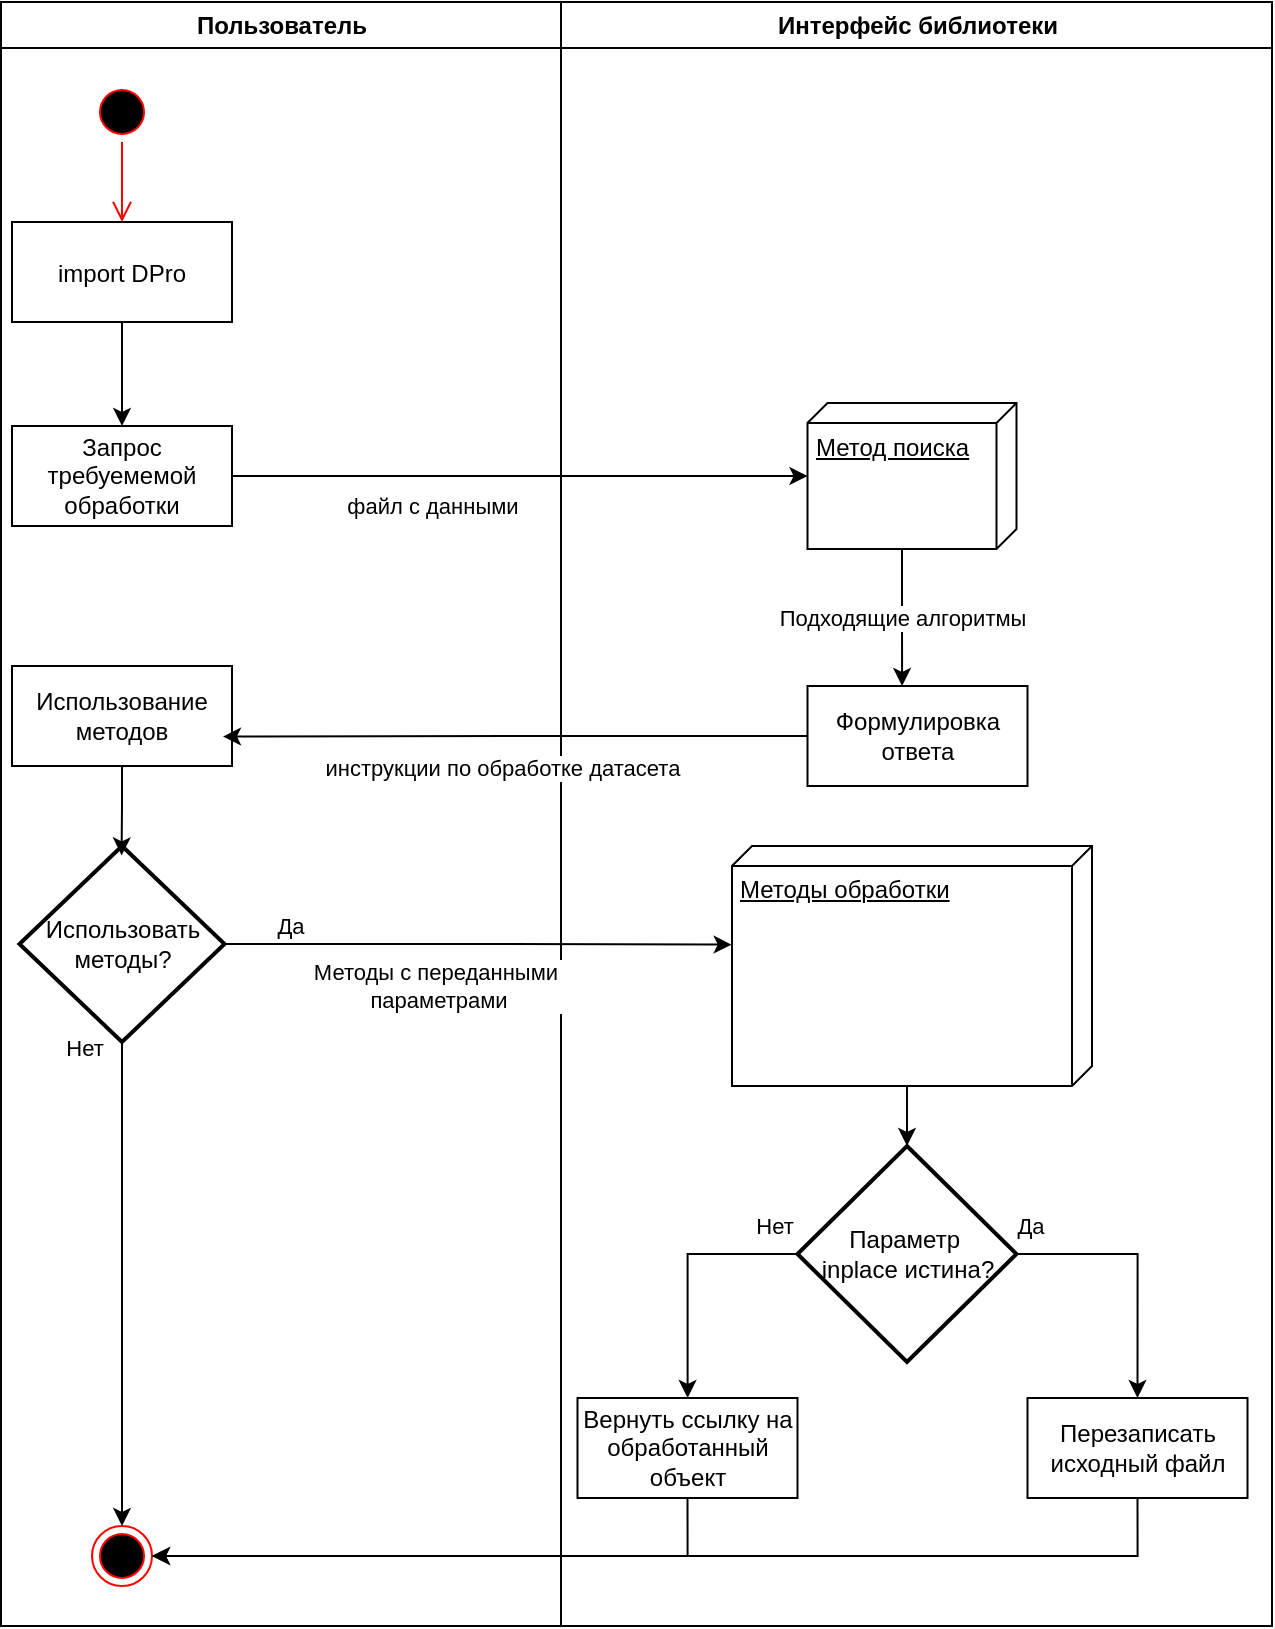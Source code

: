 <mxfile version="26.1.1">
  <diagram name="Page-1" id="e7e014a7-5840-1c2e-5031-d8a46d1fe8dd">
    <mxGraphModel dx="819" dy="451" grid="1" gridSize="10" guides="1" tooltips="1" connect="1" arrows="1" fold="1" page="1" pageScale="1" pageWidth="1169" pageHeight="826" background="none" math="0" shadow="0">
      <root>
        <mxCell id="0" />
        <mxCell id="1" parent="0" />
        <mxCell id="2" value="Пользователь" style="swimlane;whiteSpace=wrap;startSize=23;" parent="1" vertex="1">
          <mxGeometry x="164.5" y="128" width="280" height="812" as="geometry" />
        </mxCell>
        <mxCell id="5" value="" style="ellipse;shape=startState;fillColor=#000000;strokeColor=#ff0000;" parent="2" vertex="1">
          <mxGeometry x="45.5" y="40" width="30" height="30" as="geometry" />
        </mxCell>
        <mxCell id="6" value="" style="edgeStyle=elbowEdgeStyle;elbow=horizontal;verticalAlign=bottom;endArrow=open;endSize=8;strokeColor=#FF0000;endFill=1;rounded=0" parent="2" source="5" target="7" edge="1">
          <mxGeometry x="100" y="40" as="geometry">
            <mxPoint x="115" y="110" as="targetPoint" />
          </mxGeometry>
        </mxCell>
        <mxCell id="Www_5-nyKny7o5BCBHuy-46" style="edgeStyle=orthogonalEdgeStyle;rounded=0;orthogonalLoop=1;jettySize=auto;html=1;exitX=0.5;exitY=1;exitDx=0;exitDy=0;entryX=0.5;entryY=0;entryDx=0;entryDy=0;" edge="1" parent="2" source="7" target="Www_5-nyKny7o5BCBHuy-42">
          <mxGeometry relative="1" as="geometry" />
        </mxCell>
        <mxCell id="7" value="import DPro" style="" parent="2" vertex="1">
          <mxGeometry x="5.5" y="110" width="110" height="50" as="geometry" />
        </mxCell>
        <mxCell id="Www_5-nyKny7o5BCBHuy-42" value="Запрос требуемемой обработки" style="html=1;whiteSpace=wrap;" vertex="1" parent="2">
          <mxGeometry x="5.5" y="212" width="110" height="50" as="geometry" />
        </mxCell>
        <mxCell id="Www_5-nyKny7o5BCBHuy-63" value="Использование методов" style="html=1;whiteSpace=wrap;" vertex="1" parent="2">
          <mxGeometry x="5.5" y="332" width="110" height="50" as="geometry" />
        </mxCell>
        <mxCell id="Www_5-nyKny7o5BCBHuy-82" style="edgeStyle=orthogonalEdgeStyle;rounded=0;orthogonalLoop=1;jettySize=auto;html=1;exitX=0.5;exitY=1;exitDx=0;exitDy=0;exitPerimeter=0;entryX=0.5;entryY=0;entryDx=0;entryDy=0;" edge="1" parent="2" source="Www_5-nyKny7o5BCBHuy-70" target="Www_5-nyKny7o5BCBHuy-81">
          <mxGeometry relative="1" as="geometry" />
        </mxCell>
        <mxCell id="Www_5-nyKny7o5BCBHuy-84" value="Нет" style="edgeLabel;html=1;align=center;verticalAlign=middle;resizable=0;points=[];" vertex="1" connectable="0" parent="Www_5-nyKny7o5BCBHuy-82">
          <mxGeometry x="-0.931" relative="1" as="geometry">
            <mxPoint x="-19" y="-6" as="offset" />
          </mxGeometry>
        </mxCell>
        <mxCell id="Www_5-nyKny7o5BCBHuy-70" value="Использовать методы?" style="strokeWidth=2;html=1;shape=mxgraph.flowchart.decision;whiteSpace=wrap;" vertex="1" parent="2">
          <mxGeometry x="9.25" y="422" width="102.5" height="98" as="geometry" />
        </mxCell>
        <mxCell id="Www_5-nyKny7o5BCBHuy-72" style="edgeStyle=orthogonalEdgeStyle;rounded=0;orthogonalLoop=1;jettySize=auto;html=1;exitX=0.5;exitY=1;exitDx=0;exitDy=0;entryX=0.498;entryY=0.048;entryDx=0;entryDy=0;entryPerimeter=0;" edge="1" parent="2" source="Www_5-nyKny7o5BCBHuy-63" target="Www_5-nyKny7o5BCBHuy-70">
          <mxGeometry relative="1" as="geometry" />
        </mxCell>
        <mxCell id="Www_5-nyKny7o5BCBHuy-81" value="" style="ellipse;html=1;shape=endState;fillColor=#000000;strokeColor=#ff0000;" vertex="1" parent="2">
          <mxGeometry x="45.5" y="762" width="30" height="30" as="geometry" />
        </mxCell>
        <mxCell id="3" value="Интерфейс библиотеки" style="swimlane;whiteSpace=wrap" parent="1" vertex="1">
          <mxGeometry x="444.5" y="128" width="355.5" height="812" as="geometry" />
        </mxCell>
        <mxCell id="Www_5-nyKny7o5BCBHuy-57" value="Метод поиска" style="verticalAlign=top;align=left;spacingTop=8;spacingLeft=2;spacingRight=12;shape=cube;size=10;direction=south;fontStyle=4;html=1;whiteSpace=wrap;" vertex="1" parent="3">
          <mxGeometry x="123.25" y="200.5" width="104.5" height="73" as="geometry" />
        </mxCell>
        <mxCell id="Www_5-nyKny7o5BCBHuy-61" value="Формулировка ответа" style="html=1;whiteSpace=wrap;" vertex="1" parent="3">
          <mxGeometry x="123.25" y="342" width="110" height="50" as="geometry" />
        </mxCell>
        <mxCell id="Www_5-nyKny7o5BCBHuy-62" style="edgeStyle=orthogonalEdgeStyle;rounded=0;orthogonalLoop=1;jettySize=auto;html=1;exitX=0;exitY=0;exitDx=73;exitDy=57.25;exitPerimeter=0;entryX=0.43;entryY=0;entryDx=0;entryDy=0;entryPerimeter=0;" edge="1" parent="3" source="Www_5-nyKny7o5BCBHuy-57" target="Www_5-nyKny7o5BCBHuy-61">
          <mxGeometry relative="1" as="geometry" />
        </mxCell>
        <mxCell id="Www_5-nyKny7o5BCBHuy-66" value="Подходящие алгоритмы" style="edgeLabel;html=1;align=center;verticalAlign=middle;resizable=0;points=[];" vertex="1" connectable="0" parent="Www_5-nyKny7o5BCBHuy-62">
          <mxGeometry x="-0.014" relative="1" as="geometry">
            <mxPoint as="offset" />
          </mxGeometry>
        </mxCell>
        <mxCell id="Www_5-nyKny7o5BCBHuy-76" value="Методы обработки" style="verticalAlign=top;align=left;spacingTop=8;spacingLeft=2;spacingRight=12;shape=cube;size=10;direction=south;fontStyle=4;html=1;whiteSpace=wrap;" vertex="1" parent="3">
          <mxGeometry x="85.5" y="422" width="180" height="120" as="geometry" />
        </mxCell>
        <mxCell id="Www_5-nyKny7o5BCBHuy-87" style="edgeStyle=orthogonalEdgeStyle;rounded=0;orthogonalLoop=1;jettySize=auto;html=1;exitX=1;exitY=0.5;exitDx=0;exitDy=0;exitPerimeter=0;entryX=0.5;entryY=0;entryDx=0;entryDy=0;" edge="1" parent="3" source="Www_5-nyKny7o5BCBHuy-79" target="Www_5-nyKny7o5BCBHuy-86">
          <mxGeometry relative="1" as="geometry" />
        </mxCell>
        <mxCell id="Www_5-nyKny7o5BCBHuy-88" value="Да" style="edgeLabel;html=1;align=center;verticalAlign=middle;resizable=0;points=[];" vertex="1" connectable="0" parent="Www_5-nyKny7o5BCBHuy-87">
          <mxGeometry x="-0.773" y="2" relative="1" as="geometry">
            <mxPoint x="-9" y="-12" as="offset" />
          </mxGeometry>
        </mxCell>
        <mxCell id="Www_5-nyKny7o5BCBHuy-90" style="edgeStyle=orthogonalEdgeStyle;rounded=0;orthogonalLoop=1;jettySize=auto;html=1;exitX=0;exitY=0.5;exitDx=0;exitDy=0;exitPerimeter=0;" edge="1" parent="3" source="Www_5-nyKny7o5BCBHuy-79" target="Www_5-nyKny7o5BCBHuy-89">
          <mxGeometry relative="1" as="geometry" />
        </mxCell>
        <mxCell id="Www_5-nyKny7o5BCBHuy-91" value="Нет" style="edgeLabel;html=1;align=center;verticalAlign=middle;resizable=0;points=[];" vertex="1" connectable="0" parent="Www_5-nyKny7o5BCBHuy-90">
          <mxGeometry x="-0.522" y="1" relative="1" as="geometry">
            <mxPoint x="18" y="-15" as="offset" />
          </mxGeometry>
        </mxCell>
        <mxCell id="Www_5-nyKny7o5BCBHuy-79" value="&lt;div&gt;Параметр&amp;nbsp;&lt;/div&gt;&lt;div&gt;inplace истина?&lt;/div&gt;" style="strokeWidth=2;html=1;shape=mxgraph.flowchart.decision;whiteSpace=wrap;" vertex="1" parent="3">
          <mxGeometry x="118.25" y="572" width="109.5" height="108" as="geometry" />
        </mxCell>
        <mxCell id="Www_5-nyKny7o5BCBHuy-80" style="edgeStyle=orthogonalEdgeStyle;rounded=0;orthogonalLoop=1;jettySize=auto;html=1;exitX=0;exitY=0;exitDx=120;exitDy=95;exitPerimeter=0;entryX=0.5;entryY=0;entryDx=0;entryDy=0;entryPerimeter=0;" edge="1" parent="3" source="Www_5-nyKny7o5BCBHuy-76" target="Www_5-nyKny7o5BCBHuy-79">
          <mxGeometry relative="1" as="geometry" />
        </mxCell>
        <mxCell id="Www_5-nyKny7o5BCBHuy-86" value="Перезаписать исходный файл" style="html=1;whiteSpace=wrap;" vertex="1" parent="3">
          <mxGeometry x="233.25" y="698" width="110" height="50" as="geometry" />
        </mxCell>
        <mxCell id="Www_5-nyKny7o5BCBHuy-89" value="Вернуть ссылку на обработанный объект" style="html=1;whiteSpace=wrap;" vertex="1" parent="3">
          <mxGeometry x="8.25" y="698" width="110" height="50" as="geometry" />
        </mxCell>
        <mxCell id="Www_5-nyKny7o5BCBHuy-58" style="edgeStyle=orthogonalEdgeStyle;rounded=0;orthogonalLoop=1;jettySize=auto;html=1;exitX=1;exitY=0.5;exitDx=0;exitDy=0;" edge="1" parent="1" source="Www_5-nyKny7o5BCBHuy-42" target="Www_5-nyKny7o5BCBHuy-57">
          <mxGeometry relative="1" as="geometry" />
        </mxCell>
        <mxCell id="Www_5-nyKny7o5BCBHuy-65" value="файл с данными" style="edgeLabel;html=1;align=center;verticalAlign=middle;resizable=0;points=[];" vertex="1" connectable="0" parent="Www_5-nyKny7o5BCBHuy-58">
          <mxGeometry x="-0.403" y="1" relative="1" as="geometry">
            <mxPoint x="14" y="16" as="offset" />
          </mxGeometry>
        </mxCell>
        <mxCell id="Www_5-nyKny7o5BCBHuy-64" style="edgeStyle=orthogonalEdgeStyle;rounded=0;orthogonalLoop=1;jettySize=auto;html=1;exitX=0;exitY=0.5;exitDx=0;exitDy=0;entryX=0.959;entryY=0.706;entryDx=0;entryDy=0;entryPerimeter=0;" edge="1" parent="1" source="Www_5-nyKny7o5BCBHuy-61" target="Www_5-nyKny7o5BCBHuy-63">
          <mxGeometry relative="1" as="geometry" />
        </mxCell>
        <mxCell id="Www_5-nyKny7o5BCBHuy-67" value="инструкции по обработке датасета" style="edgeLabel;html=1;align=center;verticalAlign=middle;resizable=0;points=[];" vertex="1" connectable="0" parent="Www_5-nyKny7o5BCBHuy-64">
          <mxGeometry x="0.395" y="2" relative="1" as="geometry">
            <mxPoint x="51" y="13" as="offset" />
          </mxGeometry>
        </mxCell>
        <mxCell id="Www_5-nyKny7o5BCBHuy-77" style="edgeStyle=orthogonalEdgeStyle;rounded=0;orthogonalLoop=1;jettySize=auto;html=1;exitX=1;exitY=0.5;exitDx=0;exitDy=0;exitPerimeter=0;entryX=0.411;entryY=1.001;entryDx=0;entryDy=0;entryPerimeter=0;" edge="1" parent="1" source="Www_5-nyKny7o5BCBHuy-70" target="Www_5-nyKny7o5BCBHuy-76">
          <mxGeometry relative="1" as="geometry" />
        </mxCell>
        <mxCell id="Www_5-nyKny7o5BCBHuy-78" value="&lt;div&gt;Методы с переданными&amp;nbsp;&lt;/div&gt;&lt;div&gt;параметрами&lt;/div&gt;" style="edgeLabel;html=1;align=center;verticalAlign=middle;resizable=0;points=[];" vertex="1" connectable="0" parent="Www_5-nyKny7o5BCBHuy-77">
          <mxGeometry x="-0.354" y="-2" relative="1" as="geometry">
            <mxPoint x="24" y="19" as="offset" />
          </mxGeometry>
        </mxCell>
        <mxCell id="Www_5-nyKny7o5BCBHuy-83" value="Да" style="edgeLabel;html=1;align=center;verticalAlign=middle;resizable=0;points=[];" vertex="1" connectable="0" parent="Www_5-nyKny7o5BCBHuy-77">
          <mxGeometry x="-0.448" relative="1" as="geometry">
            <mxPoint x="-38" y="-9" as="offset" />
          </mxGeometry>
        </mxCell>
        <mxCell id="Www_5-nyKny7o5BCBHuy-92" style="edgeStyle=orthogonalEdgeStyle;rounded=0;orthogonalLoop=1;jettySize=auto;html=1;exitX=0.5;exitY=1;exitDx=0;exitDy=0;entryX=1;entryY=0.5;entryDx=0;entryDy=0;" edge="1" parent="1" source="Www_5-nyKny7o5BCBHuy-89" target="Www_5-nyKny7o5BCBHuy-81">
          <mxGeometry relative="1" as="geometry" />
        </mxCell>
        <mxCell id="Www_5-nyKny7o5BCBHuy-93" style="edgeStyle=orthogonalEdgeStyle;rounded=0;orthogonalLoop=1;jettySize=auto;html=1;exitX=0.5;exitY=1;exitDx=0;exitDy=0;entryX=1;entryY=0.5;entryDx=0;entryDy=0;" edge="1" parent="1" source="Www_5-nyKny7o5BCBHuy-86" target="Www_5-nyKny7o5BCBHuy-81">
          <mxGeometry relative="1" as="geometry" />
        </mxCell>
      </root>
    </mxGraphModel>
  </diagram>
</mxfile>
